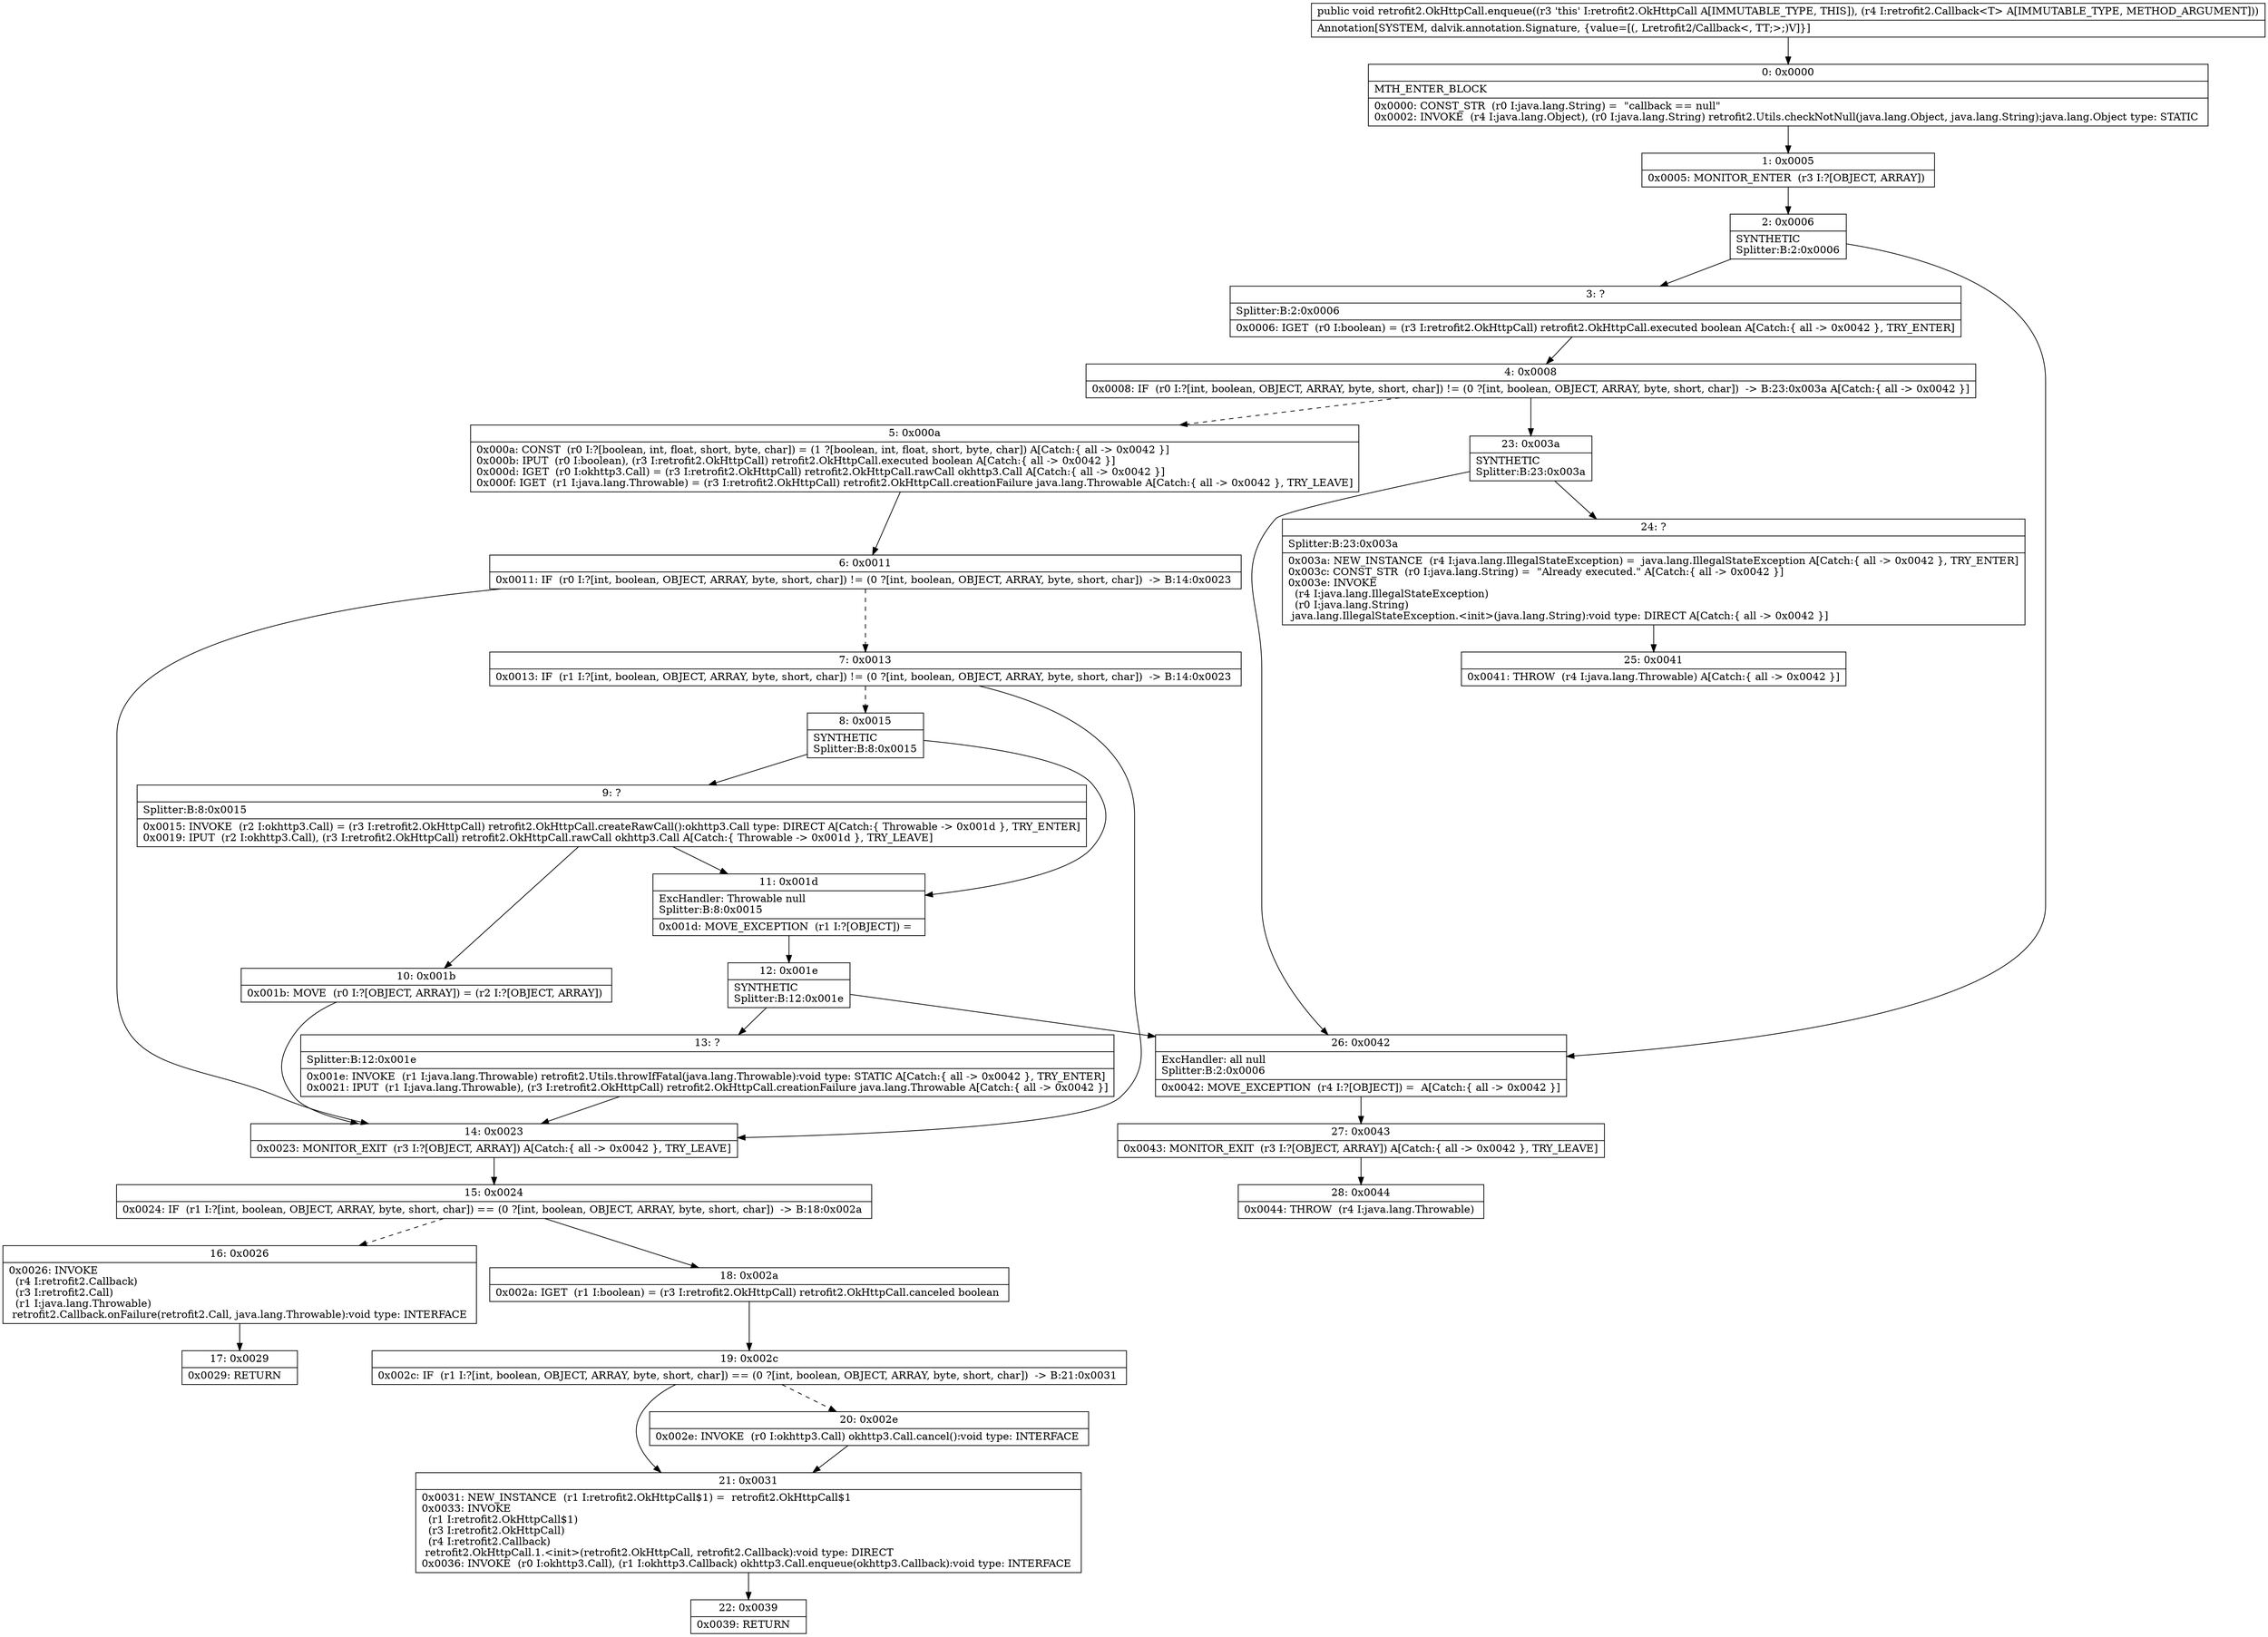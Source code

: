 digraph "CFG forretrofit2.OkHttpCall.enqueue(Lretrofit2\/Callback;)V" {
Node_0 [shape=record,label="{0\:\ 0x0000|MTH_ENTER_BLOCK\l|0x0000: CONST_STR  (r0 I:java.lang.String) =  \"callback == null\" \l0x0002: INVOKE  (r4 I:java.lang.Object), (r0 I:java.lang.String) retrofit2.Utils.checkNotNull(java.lang.Object, java.lang.String):java.lang.Object type: STATIC \l}"];
Node_1 [shape=record,label="{1\:\ 0x0005|0x0005: MONITOR_ENTER  (r3 I:?[OBJECT, ARRAY]) \l}"];
Node_2 [shape=record,label="{2\:\ 0x0006|SYNTHETIC\lSplitter:B:2:0x0006\l}"];
Node_3 [shape=record,label="{3\:\ ?|Splitter:B:2:0x0006\l|0x0006: IGET  (r0 I:boolean) = (r3 I:retrofit2.OkHttpCall) retrofit2.OkHttpCall.executed boolean A[Catch:\{ all \-\> 0x0042 \}, TRY_ENTER]\l}"];
Node_4 [shape=record,label="{4\:\ 0x0008|0x0008: IF  (r0 I:?[int, boolean, OBJECT, ARRAY, byte, short, char]) != (0 ?[int, boolean, OBJECT, ARRAY, byte, short, char])  \-\> B:23:0x003a A[Catch:\{ all \-\> 0x0042 \}]\l}"];
Node_5 [shape=record,label="{5\:\ 0x000a|0x000a: CONST  (r0 I:?[boolean, int, float, short, byte, char]) = (1 ?[boolean, int, float, short, byte, char]) A[Catch:\{ all \-\> 0x0042 \}]\l0x000b: IPUT  (r0 I:boolean), (r3 I:retrofit2.OkHttpCall) retrofit2.OkHttpCall.executed boolean A[Catch:\{ all \-\> 0x0042 \}]\l0x000d: IGET  (r0 I:okhttp3.Call) = (r3 I:retrofit2.OkHttpCall) retrofit2.OkHttpCall.rawCall okhttp3.Call A[Catch:\{ all \-\> 0x0042 \}]\l0x000f: IGET  (r1 I:java.lang.Throwable) = (r3 I:retrofit2.OkHttpCall) retrofit2.OkHttpCall.creationFailure java.lang.Throwable A[Catch:\{ all \-\> 0x0042 \}, TRY_LEAVE]\l}"];
Node_6 [shape=record,label="{6\:\ 0x0011|0x0011: IF  (r0 I:?[int, boolean, OBJECT, ARRAY, byte, short, char]) != (0 ?[int, boolean, OBJECT, ARRAY, byte, short, char])  \-\> B:14:0x0023 \l}"];
Node_7 [shape=record,label="{7\:\ 0x0013|0x0013: IF  (r1 I:?[int, boolean, OBJECT, ARRAY, byte, short, char]) != (0 ?[int, boolean, OBJECT, ARRAY, byte, short, char])  \-\> B:14:0x0023 \l}"];
Node_8 [shape=record,label="{8\:\ 0x0015|SYNTHETIC\lSplitter:B:8:0x0015\l}"];
Node_9 [shape=record,label="{9\:\ ?|Splitter:B:8:0x0015\l|0x0015: INVOKE  (r2 I:okhttp3.Call) = (r3 I:retrofit2.OkHttpCall) retrofit2.OkHttpCall.createRawCall():okhttp3.Call type: DIRECT A[Catch:\{ Throwable \-\> 0x001d \}, TRY_ENTER]\l0x0019: IPUT  (r2 I:okhttp3.Call), (r3 I:retrofit2.OkHttpCall) retrofit2.OkHttpCall.rawCall okhttp3.Call A[Catch:\{ Throwable \-\> 0x001d \}, TRY_LEAVE]\l}"];
Node_10 [shape=record,label="{10\:\ 0x001b|0x001b: MOVE  (r0 I:?[OBJECT, ARRAY]) = (r2 I:?[OBJECT, ARRAY]) \l}"];
Node_11 [shape=record,label="{11\:\ 0x001d|ExcHandler: Throwable null\lSplitter:B:8:0x0015\l|0x001d: MOVE_EXCEPTION  (r1 I:?[OBJECT]) =  \l}"];
Node_12 [shape=record,label="{12\:\ 0x001e|SYNTHETIC\lSplitter:B:12:0x001e\l}"];
Node_13 [shape=record,label="{13\:\ ?|Splitter:B:12:0x001e\l|0x001e: INVOKE  (r1 I:java.lang.Throwable) retrofit2.Utils.throwIfFatal(java.lang.Throwable):void type: STATIC A[Catch:\{ all \-\> 0x0042 \}, TRY_ENTER]\l0x0021: IPUT  (r1 I:java.lang.Throwable), (r3 I:retrofit2.OkHttpCall) retrofit2.OkHttpCall.creationFailure java.lang.Throwable A[Catch:\{ all \-\> 0x0042 \}]\l}"];
Node_14 [shape=record,label="{14\:\ 0x0023|0x0023: MONITOR_EXIT  (r3 I:?[OBJECT, ARRAY]) A[Catch:\{ all \-\> 0x0042 \}, TRY_LEAVE]\l}"];
Node_15 [shape=record,label="{15\:\ 0x0024|0x0024: IF  (r1 I:?[int, boolean, OBJECT, ARRAY, byte, short, char]) == (0 ?[int, boolean, OBJECT, ARRAY, byte, short, char])  \-\> B:18:0x002a \l}"];
Node_16 [shape=record,label="{16\:\ 0x0026|0x0026: INVOKE  \l  (r4 I:retrofit2.Callback)\l  (r3 I:retrofit2.Call)\l  (r1 I:java.lang.Throwable)\l retrofit2.Callback.onFailure(retrofit2.Call, java.lang.Throwable):void type: INTERFACE \l}"];
Node_17 [shape=record,label="{17\:\ 0x0029|0x0029: RETURN   \l}"];
Node_18 [shape=record,label="{18\:\ 0x002a|0x002a: IGET  (r1 I:boolean) = (r3 I:retrofit2.OkHttpCall) retrofit2.OkHttpCall.canceled boolean \l}"];
Node_19 [shape=record,label="{19\:\ 0x002c|0x002c: IF  (r1 I:?[int, boolean, OBJECT, ARRAY, byte, short, char]) == (0 ?[int, boolean, OBJECT, ARRAY, byte, short, char])  \-\> B:21:0x0031 \l}"];
Node_20 [shape=record,label="{20\:\ 0x002e|0x002e: INVOKE  (r0 I:okhttp3.Call) okhttp3.Call.cancel():void type: INTERFACE \l}"];
Node_21 [shape=record,label="{21\:\ 0x0031|0x0031: NEW_INSTANCE  (r1 I:retrofit2.OkHttpCall$1) =  retrofit2.OkHttpCall$1 \l0x0033: INVOKE  \l  (r1 I:retrofit2.OkHttpCall$1)\l  (r3 I:retrofit2.OkHttpCall)\l  (r4 I:retrofit2.Callback)\l retrofit2.OkHttpCall.1.\<init\>(retrofit2.OkHttpCall, retrofit2.Callback):void type: DIRECT \l0x0036: INVOKE  (r0 I:okhttp3.Call), (r1 I:okhttp3.Callback) okhttp3.Call.enqueue(okhttp3.Callback):void type: INTERFACE \l}"];
Node_22 [shape=record,label="{22\:\ 0x0039|0x0039: RETURN   \l}"];
Node_23 [shape=record,label="{23\:\ 0x003a|SYNTHETIC\lSplitter:B:23:0x003a\l}"];
Node_24 [shape=record,label="{24\:\ ?|Splitter:B:23:0x003a\l|0x003a: NEW_INSTANCE  (r4 I:java.lang.IllegalStateException) =  java.lang.IllegalStateException A[Catch:\{ all \-\> 0x0042 \}, TRY_ENTER]\l0x003c: CONST_STR  (r0 I:java.lang.String) =  \"Already executed.\" A[Catch:\{ all \-\> 0x0042 \}]\l0x003e: INVOKE  \l  (r4 I:java.lang.IllegalStateException)\l  (r0 I:java.lang.String)\l java.lang.IllegalStateException.\<init\>(java.lang.String):void type: DIRECT A[Catch:\{ all \-\> 0x0042 \}]\l}"];
Node_25 [shape=record,label="{25\:\ 0x0041|0x0041: THROW  (r4 I:java.lang.Throwable) A[Catch:\{ all \-\> 0x0042 \}]\l}"];
Node_26 [shape=record,label="{26\:\ 0x0042|ExcHandler: all null\lSplitter:B:2:0x0006\l|0x0042: MOVE_EXCEPTION  (r4 I:?[OBJECT]) =  A[Catch:\{ all \-\> 0x0042 \}]\l}"];
Node_27 [shape=record,label="{27\:\ 0x0043|0x0043: MONITOR_EXIT  (r3 I:?[OBJECT, ARRAY]) A[Catch:\{ all \-\> 0x0042 \}, TRY_LEAVE]\l}"];
Node_28 [shape=record,label="{28\:\ 0x0044|0x0044: THROW  (r4 I:java.lang.Throwable) \l}"];
MethodNode[shape=record,label="{public void retrofit2.OkHttpCall.enqueue((r3 'this' I:retrofit2.OkHttpCall A[IMMUTABLE_TYPE, THIS]), (r4 I:retrofit2.Callback\<T\> A[IMMUTABLE_TYPE, METHOD_ARGUMENT]))  | Annotation[SYSTEM, dalvik.annotation.Signature, \{value=[(, Lretrofit2\/Callback\<, TT;\>;)V]\}]\l}"];
MethodNode -> Node_0;
Node_0 -> Node_1;
Node_1 -> Node_2;
Node_2 -> Node_3;
Node_2 -> Node_26;
Node_3 -> Node_4;
Node_4 -> Node_5[style=dashed];
Node_4 -> Node_23;
Node_5 -> Node_6;
Node_6 -> Node_7[style=dashed];
Node_6 -> Node_14;
Node_7 -> Node_8[style=dashed];
Node_7 -> Node_14;
Node_8 -> Node_9;
Node_8 -> Node_11;
Node_9 -> Node_10;
Node_9 -> Node_11;
Node_10 -> Node_14;
Node_11 -> Node_12;
Node_12 -> Node_13;
Node_12 -> Node_26;
Node_13 -> Node_14;
Node_14 -> Node_15;
Node_15 -> Node_16[style=dashed];
Node_15 -> Node_18;
Node_16 -> Node_17;
Node_18 -> Node_19;
Node_19 -> Node_20[style=dashed];
Node_19 -> Node_21;
Node_20 -> Node_21;
Node_21 -> Node_22;
Node_23 -> Node_24;
Node_23 -> Node_26;
Node_24 -> Node_25;
Node_26 -> Node_27;
Node_27 -> Node_28;
}

